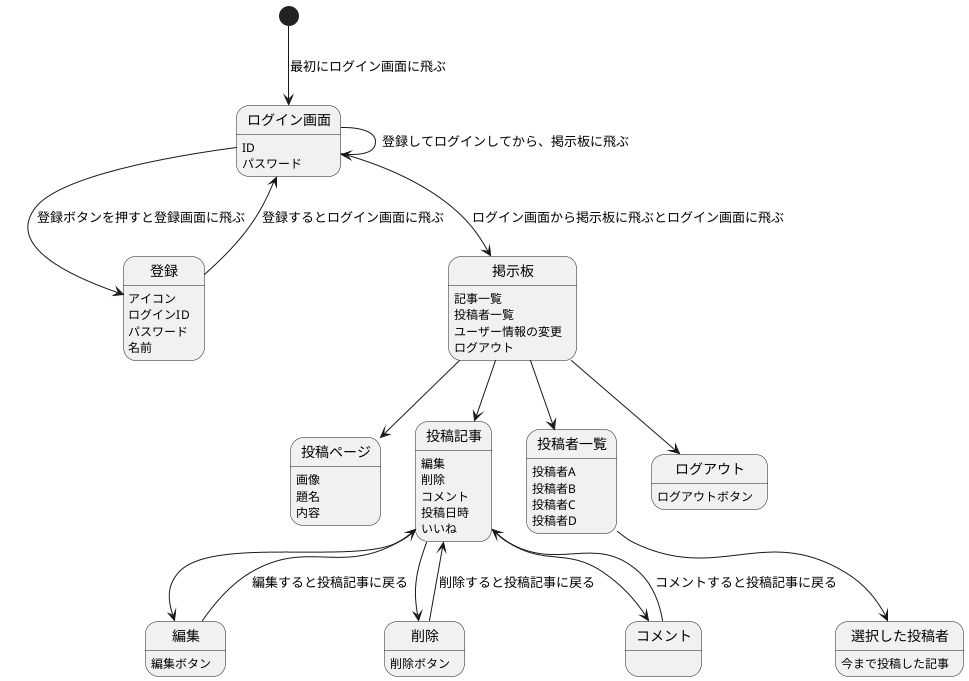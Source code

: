 @startuml name
[*]   --> ログイン画面 : 最初にログイン画面に飛ぶ
ログイン画面  --> 登録 : 登録ボタンを押すと登録画面に飛ぶ
ログイン画面 : ID
ログイン画面 : パスワード

ログイン画面 --> 掲示板 : ログイン画面から掲示板に飛ぶとログイン画面に飛ぶ
掲示板 : 記事一覧
掲示板 : 投稿者一覧
掲示板:ユーザー情報の変更
掲示板 : ログアウト

ログイン画面 --> ログイン画面 : 登録してログインしてから、掲示板に飛ぶ

登録 --> ログイン画面 : 登録するとログイン画面に飛ぶ
登録 : アイコン
登録 : ログインID
登録 : パスワード
登録 : 名前

掲示板 --> 投稿ページ 
投稿ページ: 画像
投稿ページ : 題名
投稿ページ : 内容

掲示板-->投稿記事
投稿記事:編集
投稿記事:削除
投稿記事:コメント
投稿記事:投稿日時
投稿記事:いいね

投稿記事-->編集
編集:編集ボタン

編集-->投稿記事 : 編集すると投稿記事に戻る

投稿記事-->削除
削除:削除ボタン

削除-->投稿記事 : 削除すると投稿記事に戻る

投稿記事-->コメント
コメント:

コメント-->投稿記事 : コメントすると投稿記事に戻る 

掲示板 --> 投稿者一覧
投稿者一覧 : 投稿者A
投稿者一覧 : 投稿者B
投稿者一覧 : 投稿者C
投稿者一覧 : 投稿者D

掲示板-->ログアウト
ログアウト:ログアウトボタン

投稿者一覧 --> 選択した投稿者
選択した投稿者 : 今まで投稿した記事